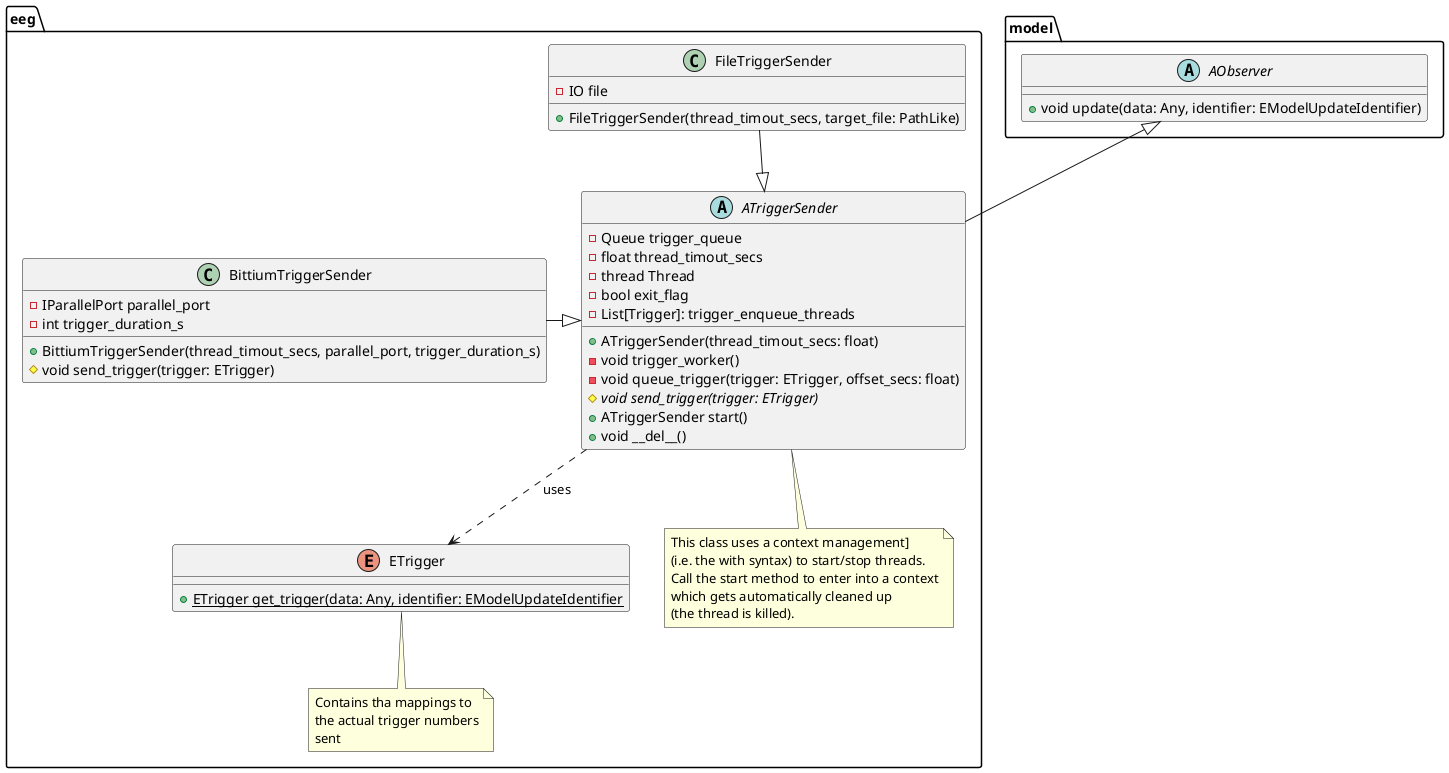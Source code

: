 @startuml

package model {
    abstract class AObserver {
        +void update(data: Any, identifier: EModelUpdateIdentifier)
    }
}



package eeg {
   enum ETrigger{
     +ETrigger {static} get_trigger(data: Any, identifier: EModelUpdateIdentifier
   }
   note bottom of ETrigger: Contains tha mappings to\nthe actual trigger numbers\nsent

    abstract class ATriggerSender {
        -Queue trigger_queue
        -float thread_timout_secs
        -thread Thread
        -bool exit_flag
        -List[Trigger]: trigger_enqueue_threads

        +ATriggerSender(thread_timout_secs: float)
        -void trigger_worker()
        -void queue_trigger(trigger: ETrigger, offset_secs: float)
        #void {abstract} send_trigger(trigger: ETrigger)
        +ATriggerSender start()
        +void __del__()
    }
    note bottom
        This class uses a context management]
        (i.e. the with syntax) to start/stop threads.
        Call the start method to enter into a context
        which gets automatically cleaned up
        (the thread is killed).
    end note

   class BittiumTriggerSender {
     -IParallelPort parallel_port
     -int trigger_duration_s
     +BittiumTriggerSender(thread_timout_secs, parallel_port, trigger_duration_s)
     #void send_trigger(trigger: ETrigger)
   }

   class FileTriggerSender {
     -IO file
     +FileTriggerSender(thread_timout_secs, target_file: PathLike)
   }
}

ATriggerSender -u-|> AObserver
BittiumTriggerSender -r-|> ATriggerSender
FileTriggerSender -d-|> ATriggerSender
ATriggerSender ..> ETrigger: "uses"

@enduml
